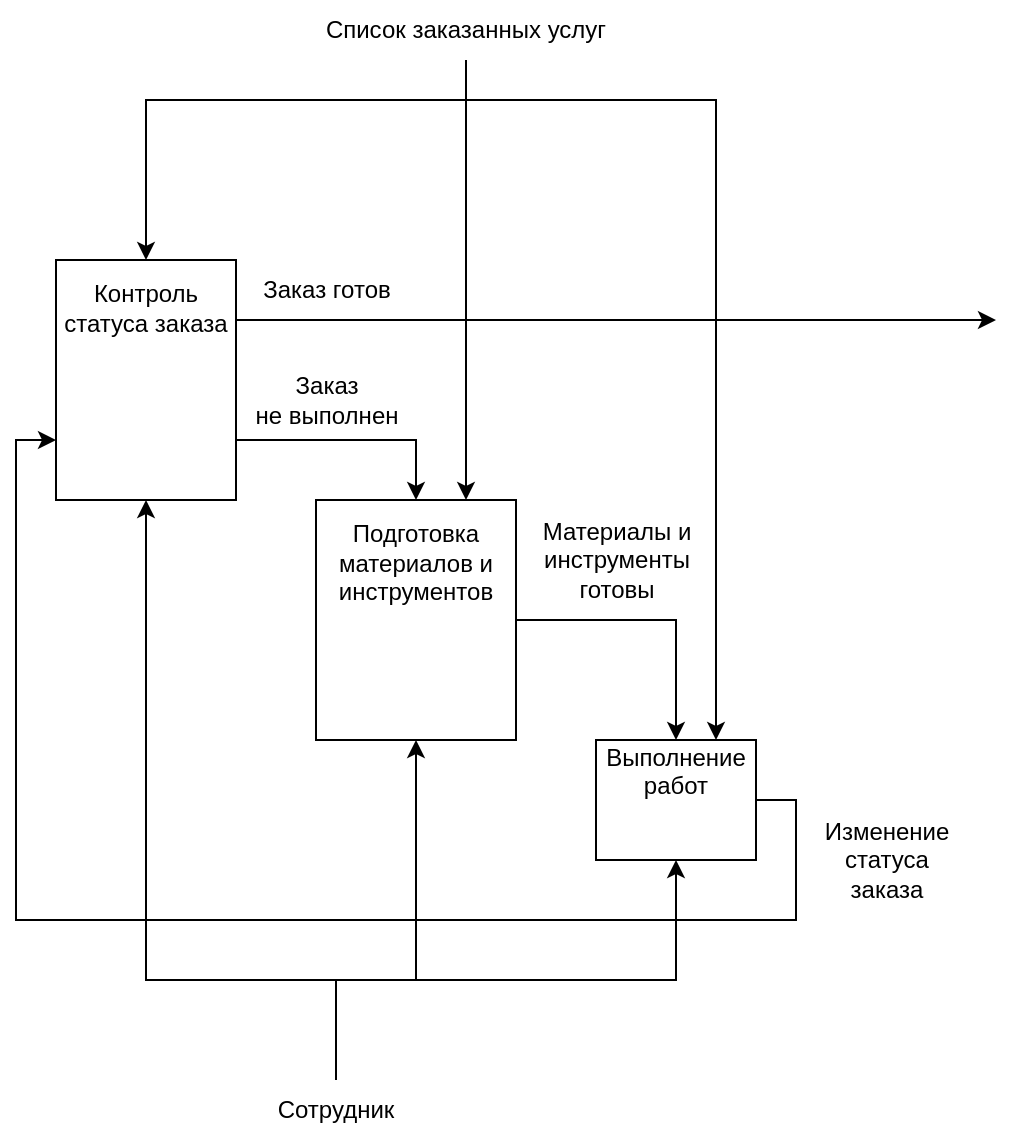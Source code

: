<mxfile version="22.0.5" type="github">
  <diagram name="Страница — 1" id="UH5BMYs6y5BwK-w0jCb2">
    <mxGraphModel dx="1290" dy="662" grid="1" gridSize="10" guides="1" tooltips="1" connect="1" arrows="1" fold="1" page="1" pageScale="1" pageWidth="827" pageHeight="1169" math="0" shadow="0">
      <root>
        <mxCell id="0" />
        <mxCell id="1" parent="0" />
        <mxCell id="kWwd_5JF9ffe_0GtDZmV-7" style="edgeStyle=orthogonalEdgeStyle;rounded=0;orthogonalLoop=1;jettySize=auto;html=1;exitX=1;exitY=0.75;exitDx=0;exitDy=0;entryX=0.5;entryY=0;entryDx=0;entryDy=0;" edge="1" parent="1" source="kWwd_5JF9ffe_0GtDZmV-2" target="kWwd_5JF9ffe_0GtDZmV-3">
          <mxGeometry relative="1" as="geometry" />
        </mxCell>
        <mxCell id="kWwd_5JF9ffe_0GtDZmV-10" style="edgeStyle=orthogonalEdgeStyle;rounded=0;orthogonalLoop=1;jettySize=auto;html=1;exitX=1;exitY=0.25;exitDx=0;exitDy=0;" edge="1" parent="1" source="kWwd_5JF9ffe_0GtDZmV-2">
          <mxGeometry relative="1" as="geometry">
            <mxPoint x="640" y="230" as="targetPoint" />
          </mxGeometry>
        </mxCell>
        <mxCell id="kWwd_5JF9ffe_0GtDZmV-2" value="&lt;div style=&quot;&quot;&gt;&lt;span style=&quot;background-color: initial;&quot;&gt;Контроль статуса заказа&lt;/span&gt;&lt;/div&gt;&lt;br&gt;&lt;br&gt;&lt;br&gt;&lt;br&gt;&lt;br&gt;" style="rounded=0;whiteSpace=wrap;html=1;align=center;" vertex="1" parent="1">
          <mxGeometry x="170" y="200" width="90" height="120" as="geometry" />
        </mxCell>
        <mxCell id="kWwd_5JF9ffe_0GtDZmV-11" style="edgeStyle=orthogonalEdgeStyle;rounded=0;orthogonalLoop=1;jettySize=auto;html=1;exitX=1;exitY=0.5;exitDx=0;exitDy=0;entryX=0.5;entryY=0;entryDx=0;entryDy=0;" edge="1" parent="1" source="kWwd_5JF9ffe_0GtDZmV-3" target="kWwd_5JF9ffe_0GtDZmV-4">
          <mxGeometry relative="1" as="geometry" />
        </mxCell>
        <mxCell id="kWwd_5JF9ffe_0GtDZmV-3" value="Подготовка материалов и инструментов&lt;br&gt;&lt;br&gt;&lt;br&gt;&lt;br&gt;&lt;br&gt;" style="rounded=0;whiteSpace=wrap;html=1;" vertex="1" parent="1">
          <mxGeometry x="300" y="320" width="100" height="120" as="geometry" />
        </mxCell>
        <mxCell id="kWwd_5JF9ffe_0GtDZmV-27" style="edgeStyle=orthogonalEdgeStyle;rounded=0;orthogonalLoop=1;jettySize=auto;html=1;exitX=1;exitY=0.5;exitDx=0;exitDy=0;entryX=0;entryY=0.75;entryDx=0;entryDy=0;" edge="1" parent="1" source="kWwd_5JF9ffe_0GtDZmV-4" target="kWwd_5JF9ffe_0GtDZmV-2">
          <mxGeometry relative="1" as="geometry">
            <Array as="points">
              <mxPoint x="540" y="470" />
              <mxPoint x="540" y="530" />
              <mxPoint x="150" y="530" />
              <mxPoint x="150" y="290" />
            </Array>
          </mxGeometry>
        </mxCell>
        <mxCell id="kWwd_5JF9ffe_0GtDZmV-4" value="Выполнение работ&lt;br&gt;&lt;br&gt;&lt;br&gt;" style="rounded=0;whiteSpace=wrap;html=1;" vertex="1" parent="1">
          <mxGeometry x="440" y="440" width="80" height="60" as="geometry" />
        </mxCell>
        <mxCell id="kWwd_5JF9ffe_0GtDZmV-8" value="Заказ &lt;br&gt;не выполнен" style="text;html=1;align=center;verticalAlign=middle;resizable=0;points=[];autosize=1;strokeColor=none;fillColor=none;" vertex="1" parent="1">
          <mxGeometry x="260" y="250" width="90" height="40" as="geometry" />
        </mxCell>
        <mxCell id="kWwd_5JF9ffe_0GtDZmV-9" value="Заказ готов" style="text;html=1;align=center;verticalAlign=middle;resizable=0;points=[];autosize=1;strokeColor=none;fillColor=none;" vertex="1" parent="1">
          <mxGeometry x="260" y="200" width="90" height="30" as="geometry" />
        </mxCell>
        <mxCell id="kWwd_5JF9ffe_0GtDZmV-23" style="edgeStyle=orthogonalEdgeStyle;rounded=0;orthogonalLoop=1;jettySize=auto;html=1;exitX=0.5;exitY=1;exitDx=0;exitDy=0;entryX=0.5;entryY=0;entryDx=0;entryDy=0;" edge="1" parent="1" source="kWwd_5JF9ffe_0GtDZmV-12" target="kWwd_5JF9ffe_0GtDZmV-2">
          <mxGeometry relative="1" as="geometry">
            <Array as="points">
              <mxPoint x="375" y="120" />
              <mxPoint x="215" y="120" />
            </Array>
          </mxGeometry>
        </mxCell>
        <mxCell id="kWwd_5JF9ffe_0GtDZmV-24" style="edgeStyle=orthogonalEdgeStyle;rounded=0;orthogonalLoop=1;jettySize=auto;html=1;exitX=0.5;exitY=1;exitDx=0;exitDy=0;entryX=0.75;entryY=0;entryDx=0;entryDy=0;" edge="1" parent="1" source="kWwd_5JF9ffe_0GtDZmV-12" target="kWwd_5JF9ffe_0GtDZmV-3">
          <mxGeometry relative="1" as="geometry" />
        </mxCell>
        <mxCell id="kWwd_5JF9ffe_0GtDZmV-25" style="edgeStyle=orthogonalEdgeStyle;rounded=0;orthogonalLoop=1;jettySize=auto;html=1;exitX=0.5;exitY=1;exitDx=0;exitDy=0;entryX=0.75;entryY=0;entryDx=0;entryDy=0;" edge="1" parent="1" source="kWwd_5JF9ffe_0GtDZmV-12" target="kWwd_5JF9ffe_0GtDZmV-4">
          <mxGeometry relative="1" as="geometry">
            <Array as="points">
              <mxPoint x="375" y="120" />
              <mxPoint x="500" y="120" />
            </Array>
          </mxGeometry>
        </mxCell>
        <mxCell id="kWwd_5JF9ffe_0GtDZmV-12" value="Список заказанных услуг" style="text;html=1;strokeColor=none;fillColor=none;align=center;verticalAlign=middle;whiteSpace=wrap;rounded=0;" vertex="1" parent="1">
          <mxGeometry x="190" y="70" width="370" height="30" as="geometry" />
        </mxCell>
        <mxCell id="kWwd_5JF9ffe_0GtDZmV-18" value="Материалы и &lt;br&gt;инструменты &lt;br&gt;готовы" style="text;html=1;align=center;verticalAlign=middle;resizable=0;points=[];autosize=1;strokeColor=none;fillColor=none;" vertex="1" parent="1">
          <mxGeometry x="400" y="320" width="100" height="60" as="geometry" />
        </mxCell>
        <mxCell id="kWwd_5JF9ffe_0GtDZmV-20" style="edgeStyle=orthogonalEdgeStyle;rounded=0;orthogonalLoop=1;jettySize=auto;html=1;exitX=0.5;exitY=0;exitDx=0;exitDy=0;entryX=0.5;entryY=1;entryDx=0;entryDy=0;" edge="1" parent="1" source="kWwd_5JF9ffe_0GtDZmV-19" target="kWwd_5JF9ffe_0GtDZmV-2">
          <mxGeometry relative="1" as="geometry">
            <Array as="points">
              <mxPoint x="310" y="560" />
              <mxPoint x="215" y="560" />
            </Array>
          </mxGeometry>
        </mxCell>
        <mxCell id="kWwd_5JF9ffe_0GtDZmV-21" style="edgeStyle=orthogonalEdgeStyle;rounded=0;orthogonalLoop=1;jettySize=auto;html=1;exitX=0.5;exitY=0;exitDx=0;exitDy=0;entryX=0.5;entryY=1;entryDx=0;entryDy=0;" edge="1" parent="1" source="kWwd_5JF9ffe_0GtDZmV-19" target="kWwd_5JF9ffe_0GtDZmV-3">
          <mxGeometry relative="1" as="geometry">
            <Array as="points">
              <mxPoint x="310" y="560" />
              <mxPoint x="350" y="560" />
            </Array>
          </mxGeometry>
        </mxCell>
        <mxCell id="kWwd_5JF9ffe_0GtDZmV-22" style="edgeStyle=orthogonalEdgeStyle;rounded=0;orthogonalLoop=1;jettySize=auto;html=1;exitX=0.5;exitY=0;exitDx=0;exitDy=0;entryX=0.5;entryY=1;entryDx=0;entryDy=0;" edge="1" parent="1" source="kWwd_5JF9ffe_0GtDZmV-19" target="kWwd_5JF9ffe_0GtDZmV-4">
          <mxGeometry relative="1" as="geometry">
            <Array as="points">
              <mxPoint x="310" y="560" />
              <mxPoint x="480" y="560" />
            </Array>
          </mxGeometry>
        </mxCell>
        <mxCell id="kWwd_5JF9ffe_0GtDZmV-19" value="Сотрудник" style="text;html=1;strokeColor=none;fillColor=none;align=center;verticalAlign=middle;whiteSpace=wrap;rounded=0;" vertex="1" parent="1">
          <mxGeometry x="280" y="610" width="60" height="30" as="geometry" />
        </mxCell>
        <mxCell id="kWwd_5JF9ffe_0GtDZmV-26" value="Изменение &lt;br&gt;статуса &lt;br&gt;заказа" style="text;html=1;align=center;verticalAlign=middle;resizable=0;points=[];autosize=1;strokeColor=none;fillColor=none;" vertex="1" parent="1">
          <mxGeometry x="540" y="470" width="90" height="60" as="geometry" />
        </mxCell>
      </root>
    </mxGraphModel>
  </diagram>
</mxfile>
